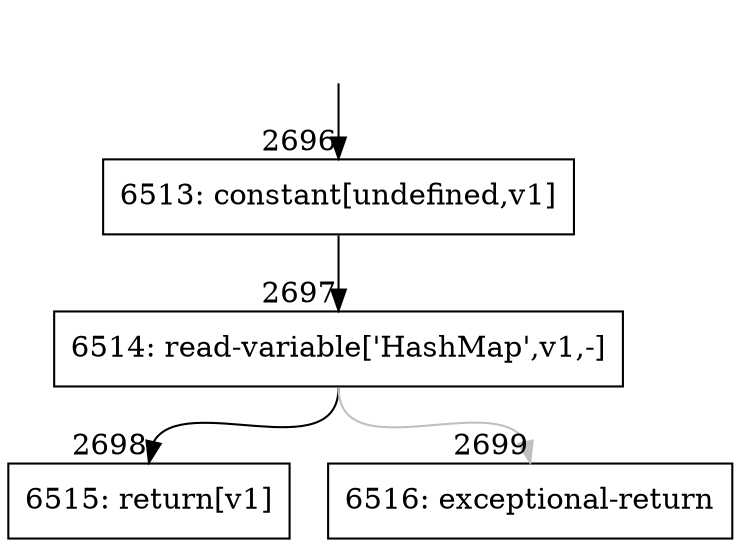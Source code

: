 digraph {
rankdir="TD"
BB_entry219[shape=none,label=""];
BB_entry219 -> BB2696 [tailport=s, headport=n, headlabel="    2696"]
BB2696 [shape=record label="{6513: constant[undefined,v1]}" ] 
BB2696 -> BB2697 [tailport=s, headport=n, headlabel="      2697"]
BB2697 [shape=record label="{6514: read-variable['HashMap',v1,-]}" ] 
BB2697 -> BB2698 [tailport=s, headport=n, headlabel="      2698"]
BB2697 -> BB2699 [tailport=s, headport=n, color=gray, headlabel="      2699"]
BB2698 [shape=record label="{6515: return[v1]}" ] 
BB2699 [shape=record label="{6516: exceptional-return}" ] 
//#$~ 3625
}
